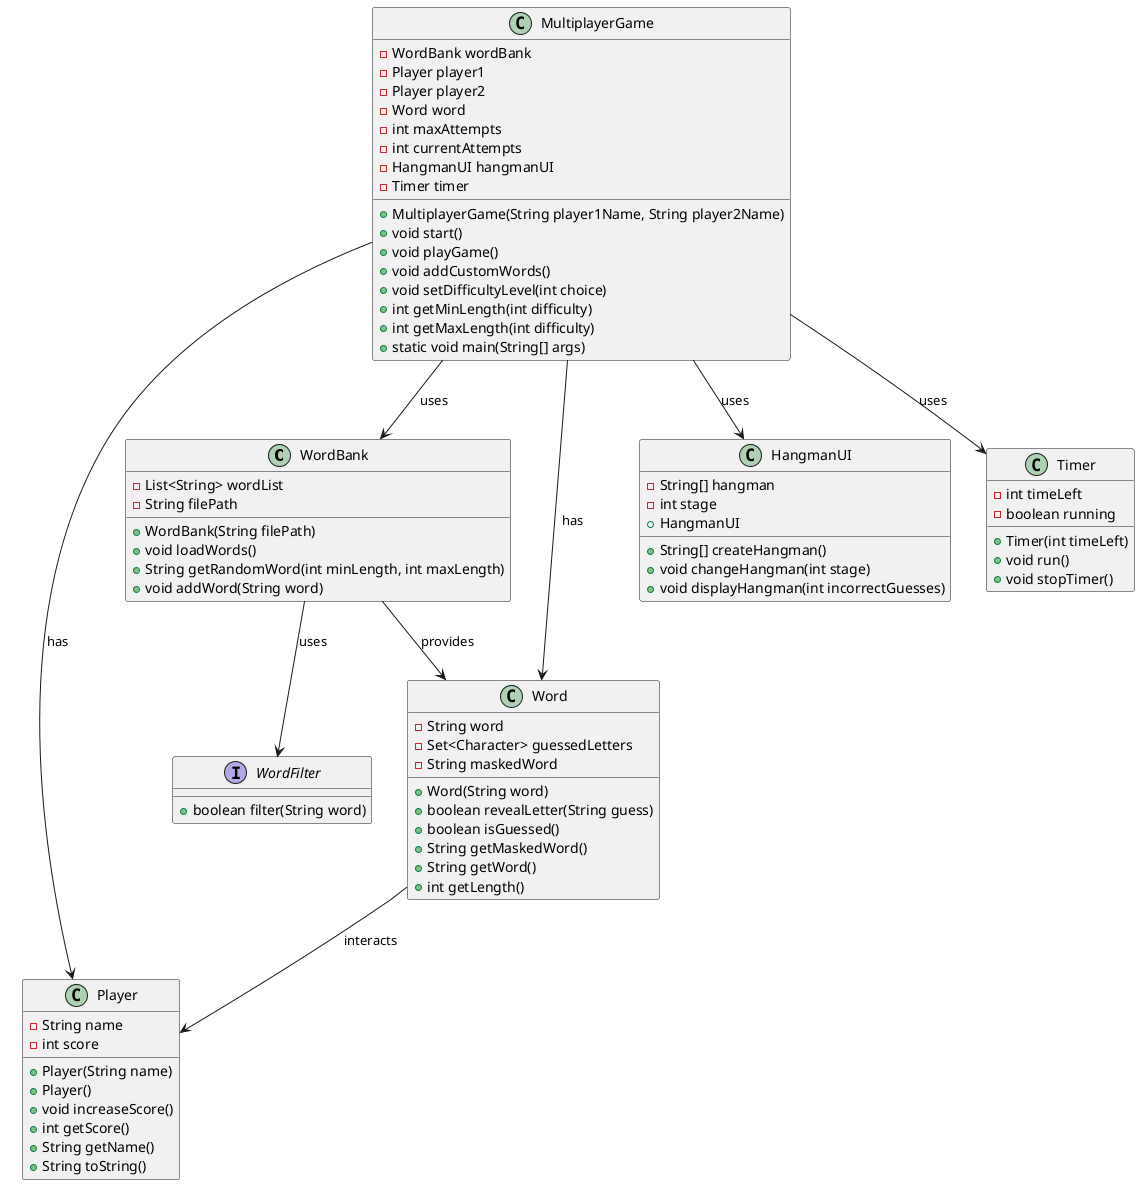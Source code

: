 @startuml

class WordBank {
    - List<String> wordList
    - String filePath
    + WordBank(String filePath)
    + void loadWords()
    + String getRandomWord(int minLength, int maxLength)
    + void addWord(String word)
}

interface WordFilter{
    + boolean filter(String word)
}

class Player {
    - String name
    - int score
    + Player(String name)
    + Player()
    + void increaseScore()
    + int getScore()
    + String getName()
    + String toString()
}

class Word {
    - String word
    - Set<Character> guessedLetters
    - String maskedWord
    + Word(String word)
    + boolean revealLetter(String guess)
    + boolean isGuessed()
    + String getMaskedWord()
    + String getWord()
    + int getLength()
}

class HangmanUI {
    - String[] hangman
    - int stage
    + HangmanUI
    + String[] createHangman()
    + void changeHangman(int stage)
    + void displayHangman(int incorrectGuesses)
}

class Timer {
    - int timeLeft
    - boolean running
    + Timer(int timeLeft)
    + void run()
    + void stopTimer()
}

class MultiplayerGame {
    - WordBank wordBank
    - Player player1
    - Player player2
    - Word word
    - int maxAttempts
    - int currentAttempts
    - HangmanUI hangmanUI
    - Timer timer
    + MultiplayerGame(String player1Name, String player2Name)
    + void start()
    + void playGame()
    + void addCustomWords()
    + void setDifficultyLevel(int choice)
    + int getMinLength(int difficulty)
    + int getMaxLength(int difficulty)
    + static void main(String[] args)
}

MultiplayerGame --> WordBank : uses
MultiplayerGame --> Player : has
MultiplayerGame --> Word : has
MultiplayerGame --> HangmanUI : uses
MultiplayerGame --> Timer : uses
WordBank --> WordFilter : uses
WordBank --> Word : provides
Word --> Player : interacts

@enduml